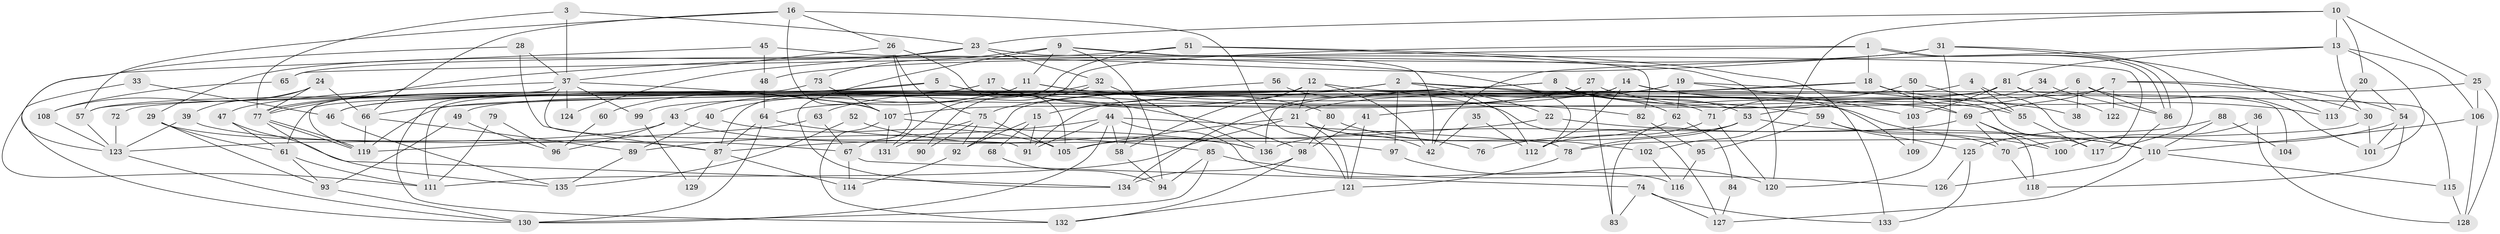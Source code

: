 // Generated by graph-tools (version 1.1) at 2025/11/02/27/25 16:11:23]
// undirected, 136 vertices, 272 edges
graph export_dot {
graph [start="1"]
  node [color=gray90,style=filled];
  1;
  2;
  3;
  4;
  5;
  6;
  7;
  8;
  9;
  10;
  11;
  12;
  13;
  14;
  15;
  16;
  17;
  18;
  19;
  20;
  21;
  22;
  23;
  24;
  25;
  26;
  27;
  28;
  29;
  30;
  31;
  32;
  33;
  34;
  35;
  36;
  37;
  38;
  39;
  40;
  41;
  42;
  43;
  44;
  45;
  46;
  47;
  48;
  49;
  50;
  51;
  52;
  53;
  54;
  55;
  56;
  57;
  58;
  59;
  60;
  61;
  62;
  63;
  64;
  65;
  66;
  67;
  68;
  69;
  70;
  71;
  72;
  73;
  74;
  75;
  76;
  77;
  78;
  79;
  80;
  81;
  82;
  83;
  84;
  85;
  86;
  87;
  88;
  89;
  90;
  91;
  92;
  93;
  94;
  95;
  96;
  97;
  98;
  99;
  100;
  101;
  102;
  103;
  104;
  105;
  106;
  107;
  108;
  109;
  110;
  111;
  112;
  113;
  114;
  115;
  116;
  117;
  118;
  119;
  120;
  121;
  122;
  123;
  124;
  125;
  126;
  127;
  128;
  129;
  130;
  131;
  132;
  133;
  134;
  135;
  136;
  1 -- 86;
  1 -- 86;
  1 -- 18;
  1 -- 65;
  1 -- 131;
  2 -- 97;
  2 -- 46;
  2 -- 22;
  2 -- 59;
  2 -- 71;
  2 -- 99;
  3 -- 77;
  3 -- 37;
  3 -- 23;
  4 -- 119;
  4 -- 110;
  4 -- 55;
  5 -- 77;
  5 -- 77;
  5 -- 98;
  5 -- 58;
  6 -- 101;
  6 -- 53;
  6 -- 38;
  6 -- 86;
  7 -- 30;
  7 -- 69;
  7 -- 54;
  7 -- 91;
  7 -- 122;
  8 -- 53;
  8 -- 57;
  8 -- 46;
  8 -- 62;
  8 -- 100;
  9 -- 94;
  9 -- 42;
  9 -- 11;
  9 -- 73;
  9 -- 120;
  9 -- 134;
  10 -- 23;
  10 -- 13;
  10 -- 20;
  10 -- 25;
  10 -- 102;
  11 -- 69;
  11 -- 40;
  11 -- 60;
  11 -- 82;
  12 -- 111;
  12 -- 58;
  12 -- 21;
  12 -- 42;
  12 -- 115;
  13 -- 42;
  13 -- 101;
  13 -- 30;
  13 -- 81;
  13 -- 106;
  14 -- 136;
  14 -- 15;
  14 -- 38;
  14 -- 109;
  14 -- 112;
  15 -- 91;
  15 -- 92;
  15 -- 68;
  16 -- 121;
  16 -- 66;
  16 -- 26;
  16 -- 57;
  16 -- 107;
  17 -- 57;
  17 -- 80;
  17 -- 61;
  17 -- 127;
  18 -- 21;
  18 -- 113;
  18 -- 66;
  18 -- 69;
  19 -- 134;
  19 -- 103;
  19 -- 49;
  19 -- 62;
  19 -- 117;
  20 -- 54;
  20 -- 113;
  21 -- 105;
  21 -- 42;
  21 -- 76;
  21 -- 111;
  21 -- 121;
  22 -- 110;
  22 -- 87;
  23 -- 29;
  23 -- 32;
  23 -- 117;
  23 -- 124;
  24 -- 66;
  24 -- 77;
  24 -- 39;
  24 -- 108;
  25 -- 106;
  25 -- 72;
  25 -- 128;
  26 -- 75;
  26 -- 37;
  26 -- 67;
  26 -- 105;
  27 -- 55;
  27 -- 64;
  27 -- 43;
  27 -- 83;
  28 -- 87;
  28 -- 123;
  28 -- 37;
  29 -- 87;
  29 -- 61;
  29 -- 93;
  30 -- 78;
  30 -- 101;
  31 -- 77;
  31 -- 117;
  31 -- 48;
  31 -- 113;
  31 -- 120;
  32 -- 63;
  32 -- 90;
  32 -- 136;
  33 -- 130;
  33 -- 46;
  34 -- 86;
  34 -- 41;
  35 -- 42;
  35 -- 112;
  36 -- 128;
  36 -- 100;
  37 -- 47;
  37 -- 91;
  37 -- 99;
  37 -- 107;
  37 -- 119;
  37 -- 124;
  39 -- 67;
  39 -- 123;
  40 -- 105;
  40 -- 89;
  41 -- 98;
  41 -- 121;
  43 -- 123;
  43 -- 96;
  43 -- 97;
  44 -- 91;
  44 -- 89;
  44 -- 58;
  44 -- 78;
  44 -- 116;
  44 -- 130;
  45 -- 112;
  45 -- 48;
  45 -- 111;
  46 -- 135;
  47 -- 61;
  47 -- 134;
  48 -- 64;
  49 -- 93;
  49 -- 96;
  50 -- 55;
  50 -- 71;
  50 -- 103;
  51 -- 133;
  51 -- 65;
  51 -- 82;
  51 -- 87;
  52 -- 135;
  52 -- 136;
  53 -- 83;
  53 -- 78;
  53 -- 105;
  53 -- 110;
  54 -- 70;
  54 -- 101;
  54 -- 118;
  55 -- 117;
  56 -- 112;
  56 -- 75;
  57 -- 123;
  58 -- 94;
  59 -- 70;
  59 -- 95;
  59 -- 125;
  60 -- 96;
  61 -- 111;
  61 -- 93;
  62 -- 76;
  62 -- 84;
  63 -- 67;
  63 -- 119;
  64 -- 87;
  64 -- 130;
  64 -- 85;
  65 -- 108;
  66 -- 119;
  66 -- 89;
  67 -- 114;
  67 -- 74;
  68 -- 94;
  69 -- 136;
  69 -- 70;
  69 -- 100;
  69 -- 118;
  70 -- 118;
  71 -- 120;
  71 -- 112;
  72 -- 123;
  73 -- 107;
  73 -- 132;
  74 -- 127;
  74 -- 83;
  74 -- 133;
  75 -- 131;
  75 -- 105;
  75 -- 90;
  75 -- 92;
  77 -- 119;
  77 -- 119;
  77 -- 135;
  78 -- 121;
  79 -- 111;
  79 -- 96;
  80 -- 102;
  80 -- 98;
  81 -- 107;
  81 -- 92;
  81 -- 103;
  81 -- 104;
  81 -- 122;
  82 -- 95;
  84 -- 127;
  85 -- 130;
  85 -- 94;
  85 -- 126;
  86 -- 126;
  87 -- 114;
  87 -- 129;
  88 -- 125;
  88 -- 110;
  88 -- 104;
  89 -- 135;
  92 -- 114;
  93 -- 130;
  95 -- 116;
  97 -- 120;
  98 -- 132;
  98 -- 134;
  99 -- 129;
  102 -- 116;
  103 -- 109;
  106 -- 110;
  106 -- 128;
  107 -- 131;
  107 -- 132;
  107 -- 136;
  108 -- 123;
  110 -- 115;
  110 -- 127;
  115 -- 128;
  121 -- 132;
  123 -- 130;
  125 -- 126;
  125 -- 133;
}
